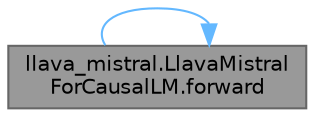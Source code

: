 digraph "llava_mistral.LlavaMistralForCausalLM.forward"
{
 // LATEX_PDF_SIZE
  bgcolor="transparent";
  edge [fontname=Helvetica,fontsize=10,labelfontname=Helvetica,labelfontsize=10];
  node [fontname=Helvetica,fontsize=10,shape=box,height=0.2,width=0.4];
  rankdir="RL";
  Node1 [id="Node000001",label="llava_mistral.LlavaMistral\lForCausalLM.forward",height=0.2,width=0.4,color="gray40", fillcolor="grey60", style="filled", fontcolor="black",tooltip="Causal Language Model의 forward 패스를 정의"];
  Node1 -> Node1 [id="edge1_Node000001_Node000001",dir="back",color="steelblue1",style="solid",tooltip=" "];
}
